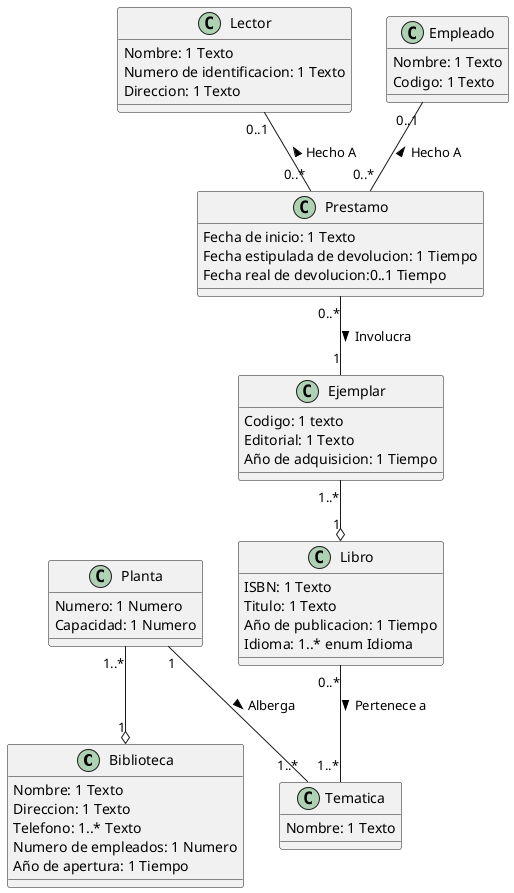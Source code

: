 @startuml ejercicio17

Class Biblioteca{
 Nombre: 1 Texto
 Direccion: 1 Texto 
 Telefono: 1..* Texto
 Numero de empleados: 1 Numero 
 Año de apertura: 1 Tiempo
}

Class Planta{
 Numero: 1 Numero
 Capacidad: 1 Numero
}

Class Tematica{ 
 Nombre: 1 Texto
}

Class Libro{
 ISBN: 1 Texto
 Titulo: 1 Texto
 Año de publicacion: 1 Tiempo
 Idioma: 1..* enum Idioma
}


Class Ejemplar{
 Codigo: 1 texto
 Editorial: 1 Texto
 Año de adquisicion: 1 Tiempo
}


Class Prestamo{
 Fecha de inicio: 1 Texto
 Fecha estipulada de devolucion: 1 Tiempo
 Fecha real de devolucion:0..1 Tiempo
}

Class Lector{
 Nombre: 1 Texto
 Numero de identificacion: 1 Texto
 Direccion: 1 Texto
}

Class Empleado{
 Nombre: 1 Texto
 Codigo: 1 Texto
}




Planta "1..*" --o "1" Biblioteca 
Planta "1" -- "1..*" Tematica : Alberga >
Libro "0..*" -- "1..*" Tematica :Pertenece a > 
Ejemplar "1..*" --o "1" Libro 
Prestamo "0..*" -- "1" Ejemplar : Involucra >
Lector "0..1" -- "0..*" Prestamo : Hecho A <
Empleado "0..1" -- "0..*" Prestamo : Hecho A <


@enduml